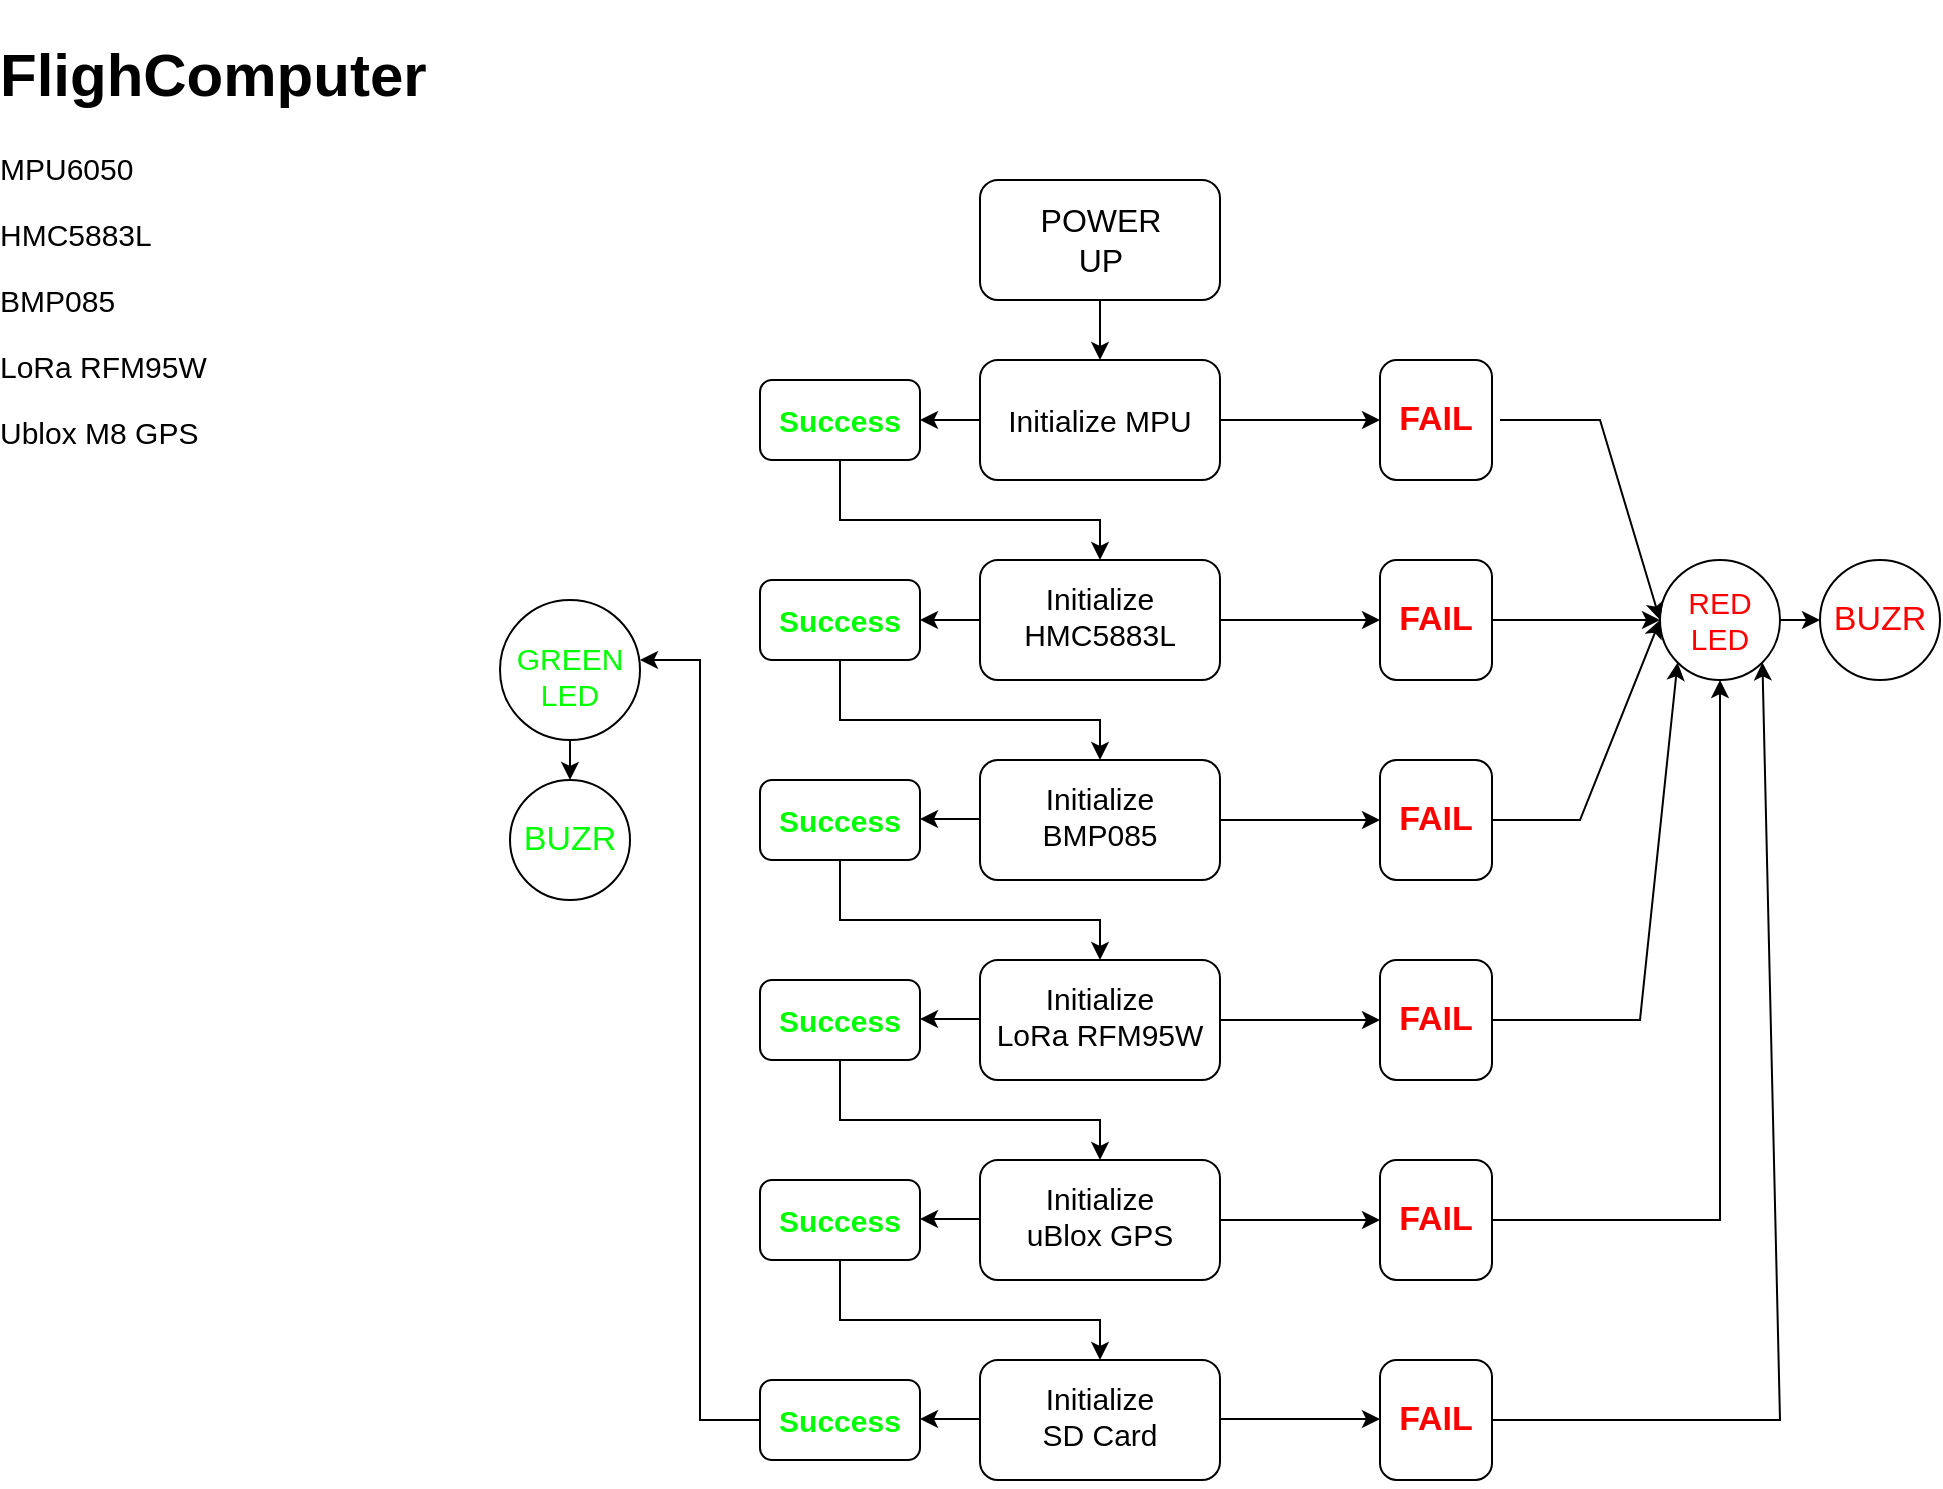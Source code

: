 <mxfile version="20.4.0" type="github">
  <diagram id="jLvyQRVTHppNXJx_sUPl" name="Page-1">
    <mxGraphModel dx="1038" dy="528" grid="1" gridSize="10" guides="1" tooltips="1" connect="1" arrows="1" fold="1" page="1" pageScale="1" pageWidth="827" pageHeight="1169" math="0" shadow="0">
      <root>
        <mxCell id="0" />
        <mxCell id="1" parent="0" />
        <mxCell id="D6W2tgMKPBSH_wXgi5Sm-6" value="" style="edgeStyle=orthogonalEdgeStyle;rounded=0;orthogonalLoop=1;jettySize=auto;html=1;fontSize=16;align=center;" parent="1" source="D6W2tgMKPBSH_wXgi5Sm-1" target="D6W2tgMKPBSH_wXgi5Sm-5" edge="1">
          <mxGeometry relative="1" as="geometry" />
        </mxCell>
        <mxCell id="D6W2tgMKPBSH_wXgi5Sm-1" value="" style="rounded=1;whiteSpace=wrap;html=1;align=center;" parent="1" vertex="1">
          <mxGeometry x="510" y="100" width="120" height="60" as="geometry" />
        </mxCell>
        <mxCell id="D6W2tgMKPBSH_wXgi5Sm-2" value="POWER UP" style="text;html=1;strokeColor=none;fillColor=none;align=center;verticalAlign=middle;whiteSpace=wrap;rounded=0;fontSize=16;" parent="1" vertex="1">
          <mxGeometry x="526" y="110" width="89" height="40" as="geometry" />
        </mxCell>
        <mxCell id="D6W2tgMKPBSH_wXgi5Sm-12" value="" style="edgeStyle=orthogonalEdgeStyle;rounded=0;orthogonalLoop=1;jettySize=auto;html=1;fontSize=15;" parent="1" source="D6W2tgMKPBSH_wXgi5Sm-5" target="D6W2tgMKPBSH_wXgi5Sm-11" edge="1">
          <mxGeometry relative="1" as="geometry" />
        </mxCell>
        <mxCell id="D6W2tgMKPBSH_wXgi5Sm-38" value="" style="edgeStyle=orthogonalEdgeStyle;rounded=0;orthogonalLoop=1;jettySize=auto;html=1;fontSize=15;fontColor=#FF0000;" parent="1" source="D6W2tgMKPBSH_wXgi5Sm-5" target="D6W2tgMKPBSH_wXgi5Sm-37" edge="1">
          <mxGeometry relative="1" as="geometry" />
        </mxCell>
        <mxCell id="D6W2tgMKPBSH_wXgi5Sm-5" value="&lt;font style=&quot;font-size: 15px;&quot;&gt;Initialize MPU &lt;br&gt;&lt;/font&gt;" style="rounded=1;whiteSpace=wrap;html=1;align=center;" parent="1" vertex="1">
          <mxGeometry x="510" y="190" width="120" height="60" as="geometry" />
        </mxCell>
        <mxCell id="D6W2tgMKPBSH_wXgi5Sm-7" style="edgeStyle=orthogonalEdgeStyle;rounded=0;orthogonalLoop=1;jettySize=auto;html=1;exitX=0.5;exitY=1;exitDx=0;exitDy=0;fontSize=15;align=center;" parent="1" source="D6W2tgMKPBSH_wXgi5Sm-5" target="D6W2tgMKPBSH_wXgi5Sm-5" edge="1">
          <mxGeometry relative="1" as="geometry" />
        </mxCell>
        <mxCell id="D6W2tgMKPBSH_wXgi5Sm-15" value="" style="edgeStyle=orthogonalEdgeStyle;rounded=0;orthogonalLoop=1;jettySize=auto;html=1;fontSize=17;fontColor=#FF0000;" parent="1" source="D6W2tgMKPBSH_wXgi5Sm-8" target="D6W2tgMKPBSH_wXgi5Sm-13" edge="1">
          <mxGeometry relative="1" as="geometry" />
        </mxCell>
        <mxCell id="D6W2tgMKPBSH_wXgi5Sm-8" value="&lt;div&gt;&lt;font style=&quot;font-size: 15px;&quot;&gt;Initialize HMC5883L&lt;/font&gt;&lt;/div&gt;&lt;div&gt;&lt;font style=&quot;font-size: 15px;&quot;&gt;&lt;br&gt;&lt;/font&gt;&lt;/div&gt;" style="rounded=1;whiteSpace=wrap;html=1;align=center;spacingTop=13;" parent="1" vertex="1">
          <mxGeometry x="510" y="290" width="120" height="60" as="geometry" />
        </mxCell>
        <mxCell id="D6W2tgMKPBSH_wXgi5Sm-10" value="&lt;h1&gt;FlighComputer&lt;/h1&gt;&lt;p&gt;MPU6050&lt;/p&gt;&lt;p&gt;HMC5883L&lt;br&gt;&lt;/p&gt;&lt;p&gt;BMP085&lt;/p&gt;&lt;p&gt;LoRa RFM95W&lt;br&gt;&lt;/p&gt;&lt;p&gt;&lt;/p&gt;&lt;p&gt;Ublox M8 GPS&lt;br&gt;&lt;/p&gt;" style="text;html=1;strokeColor=none;fillColor=none;spacing=0;spacingTop=-15;whiteSpace=wrap;overflow=hidden;rounded=0;fontSize=15;" parent="1" vertex="1">
          <mxGeometry x="20" y="20" width="230" height="240" as="geometry" />
        </mxCell>
        <mxCell id="D6W2tgMKPBSH_wXgi5Sm-11" value="&lt;font style=&quot;font-size: 17px;&quot; color=&quot;#FF0000&quot;&gt;&lt;b&gt;FAIL&lt;/b&gt;&lt;/font&gt;" style="rounded=1;whiteSpace=wrap;html=1;align=center;" parent="1" vertex="1">
          <mxGeometry x="710" y="190" width="56" height="60" as="geometry" />
        </mxCell>
        <mxCell id="D6W2tgMKPBSH_wXgi5Sm-21" value="" style="edgeStyle=orthogonalEdgeStyle;rounded=0;orthogonalLoop=1;jettySize=auto;html=1;fontSize=17;fontColor=#FF0000;entryX=0;entryY=0.5;entryDx=0;entryDy=0;" parent="1" source="D6W2tgMKPBSH_wXgi5Sm-13" target="D6W2tgMKPBSH_wXgi5Sm-54" edge="1">
          <mxGeometry relative="1" as="geometry">
            <mxPoint x="830" y="320" as="targetPoint" />
          </mxGeometry>
        </mxCell>
        <mxCell id="D6W2tgMKPBSH_wXgi5Sm-13" value="&lt;font style=&quot;font-size: 17px;&quot; color=&quot;#FF0000&quot;&gt;&lt;b&gt;FAIL&lt;/b&gt;&lt;/font&gt;" style="rounded=1;whiteSpace=wrap;html=1;align=center;" parent="1" vertex="1">
          <mxGeometry x="710" y="290" width="56" height="60" as="geometry" />
        </mxCell>
        <mxCell id="D6W2tgMKPBSH_wXgi5Sm-19" value="" style="edgeStyle=orthogonalEdgeStyle;rounded=0;orthogonalLoop=1;jettySize=auto;html=1;fontSize=17;fontColor=#FF0000;" parent="1" source="D6W2tgMKPBSH_wXgi5Sm-16" target="D6W2tgMKPBSH_wXgi5Sm-18" edge="1">
          <mxGeometry relative="1" as="geometry" />
        </mxCell>
        <mxCell id="D6W2tgMKPBSH_wXgi5Sm-16" value="&lt;div&gt;&lt;font style=&quot;font-size: 15px;&quot;&gt;Initialize &lt;br&gt;&lt;/font&gt;&lt;/div&gt;&lt;div&gt;&lt;font style=&quot;font-size: 15px;&quot;&gt;BMP085&lt;/font&gt;&lt;/div&gt;&lt;div&gt;&lt;font style=&quot;font-size: 15px;&quot;&gt;&lt;br&gt;&lt;/font&gt;&lt;/div&gt;" style="rounded=1;whiteSpace=wrap;html=1;align=center;spacingTop=13;" parent="1" vertex="1">
          <mxGeometry x="510" y="390" width="120" height="60" as="geometry" />
        </mxCell>
        <mxCell id="D6W2tgMKPBSH_wXgi5Sm-18" value="&lt;font style=&quot;font-size: 17px;&quot; color=&quot;#FF0000&quot;&gt;&lt;b&gt;FAIL&lt;/b&gt;&lt;/font&gt;" style="rounded=1;whiteSpace=wrap;html=1;align=center;" parent="1" vertex="1">
          <mxGeometry x="710" y="390" width="56" height="60" as="geometry" />
        </mxCell>
        <mxCell id="D6W2tgMKPBSH_wXgi5Sm-24" value="" style="endArrow=classic;html=1;rounded=0;fontSize=17;fontColor=#FF0000;exitX=1;exitY=0.5;exitDx=0;exitDy=0;entryX=0;entryY=0.5;entryDx=0;entryDy=0;" parent="1" source="D6W2tgMKPBSH_wXgi5Sm-18" target="D6W2tgMKPBSH_wXgi5Sm-54" edge="1">
          <mxGeometry width="50" height="50" relative="1" as="geometry">
            <mxPoint x="766" y="400" as="sourcePoint" />
            <mxPoint x="840" y="340" as="targetPoint" />
            <Array as="points">
              <mxPoint x="810" y="420" />
            </Array>
          </mxGeometry>
        </mxCell>
        <mxCell id="D6W2tgMKPBSH_wXgi5Sm-27" value="BUZR" style="ellipse;whiteSpace=wrap;html=1;aspect=fixed;fontSize=17;fontColor=#FF0000;" parent="1" vertex="1">
          <mxGeometry x="930" y="290" width="60" height="60" as="geometry" />
        </mxCell>
        <mxCell id="D6W2tgMKPBSH_wXgi5Sm-28" value="" style="endArrow=classic;html=1;rounded=0;fontSize=17;fontColor=#FF0000;entryX=0;entryY=0.5;entryDx=0;entryDy=0;" parent="1" target="D6W2tgMKPBSH_wXgi5Sm-27" edge="1">
          <mxGeometry width="50" height="50" relative="1" as="geometry">
            <mxPoint x="910" y="320" as="sourcePoint" />
            <mxPoint x="640" y="220" as="targetPoint" />
          </mxGeometry>
        </mxCell>
        <mxCell id="D6W2tgMKPBSH_wXgi5Sm-30" value="" style="edgeStyle=orthogonalEdgeStyle;rounded=0;orthogonalLoop=1;jettySize=auto;html=1;fontSize=17;fontColor=#FF0000;" parent="1" source="D6W2tgMKPBSH_wXgi5Sm-31" target="D6W2tgMKPBSH_wXgi5Sm-32" edge="1">
          <mxGeometry relative="1" as="geometry" />
        </mxCell>
        <mxCell id="D6W2tgMKPBSH_wXgi5Sm-31" value="&lt;div&gt;&lt;font style=&quot;font-size: 15px;&quot;&gt;Initialize &lt;br&gt;&lt;/font&gt;&lt;/div&gt;&lt;div style=&quot;font-size: 15px;&quot;&gt;LoRa RFM95W&lt;br&gt;&lt;/div&gt;&lt;div&gt;&lt;font style=&quot;font-size: 15px;&quot;&gt;&lt;br&gt;&lt;/font&gt;&lt;/div&gt;" style="rounded=1;whiteSpace=wrap;html=1;align=center;spacingTop=13;" parent="1" vertex="1">
          <mxGeometry x="510" y="490" width="120" height="60" as="geometry" />
        </mxCell>
        <mxCell id="D6W2tgMKPBSH_wXgi5Sm-32" value="&lt;font style=&quot;font-size: 17px;&quot; color=&quot;#FF0000&quot;&gt;&lt;b&gt;FAIL&lt;/b&gt;&lt;/font&gt;" style="rounded=1;whiteSpace=wrap;html=1;align=center;" parent="1" vertex="1">
          <mxGeometry x="710" y="490" width="56" height="60" as="geometry" />
        </mxCell>
        <mxCell id="D6W2tgMKPBSH_wXgi5Sm-34" value="" style="endArrow=classic;html=1;rounded=0;fontSize=15;fontColor=#FF0000;exitX=1;exitY=0.5;exitDx=0;exitDy=0;entryX=0;entryY=1;entryDx=0;entryDy=0;" parent="1" source="D6W2tgMKPBSH_wXgi5Sm-32" target="D6W2tgMKPBSH_wXgi5Sm-54" edge="1">
          <mxGeometry width="50" height="50" relative="1" as="geometry">
            <mxPoint x="766" y="500" as="sourcePoint" />
            <mxPoint x="880" y="350" as="targetPoint" />
            <Array as="points">
              <mxPoint x="840" y="520" />
            </Array>
          </mxGeometry>
        </mxCell>
        <mxCell id="D6W2tgMKPBSH_wXgi5Sm-37" value="&lt;b&gt;&lt;font style=&quot;font-size: 15px;&quot; color=&quot;#00FF00&quot;&gt;Success &lt;/font&gt;&lt;/b&gt;" style="rounded=1;whiteSpace=wrap;html=1;align=center;" parent="1" vertex="1">
          <mxGeometry x="400" y="200" width="80" height="40" as="geometry" />
        </mxCell>
        <mxCell id="D6W2tgMKPBSH_wXgi5Sm-39" value="" style="endArrow=classic;html=1;rounded=0;fontSize=15;fontColor=#00FF00;exitX=0.5;exitY=1;exitDx=0;exitDy=0;entryX=0.5;entryY=0;entryDx=0;entryDy=0;" parent="1" source="D6W2tgMKPBSH_wXgi5Sm-37" target="D6W2tgMKPBSH_wXgi5Sm-8" edge="1">
          <mxGeometry width="50" height="50" relative="1" as="geometry">
            <mxPoint x="420" y="380" as="sourcePoint" />
            <mxPoint x="470" y="330" as="targetPoint" />
            <Array as="points">
              <mxPoint x="440" y="270" />
              <mxPoint x="570" y="270" />
            </Array>
          </mxGeometry>
        </mxCell>
        <mxCell id="D6W2tgMKPBSH_wXgi5Sm-43" value="&lt;b&gt;&lt;font style=&quot;font-size: 15px;&quot; color=&quot;#00FF00&quot;&gt;Success &lt;/font&gt;&lt;/b&gt;" style="rounded=1;whiteSpace=wrap;html=1;align=center;" parent="1" vertex="1">
          <mxGeometry x="400" y="300" width="80" height="40" as="geometry" />
        </mxCell>
        <mxCell id="D6W2tgMKPBSH_wXgi5Sm-44" value="" style="endArrow=classic;html=1;rounded=0;fontSize=15;fontColor=#00FF00;exitX=0;exitY=0.5;exitDx=0;exitDy=0;entryX=1;entryY=0.5;entryDx=0;entryDy=0;" parent="1" source="D6W2tgMKPBSH_wXgi5Sm-8" target="D6W2tgMKPBSH_wXgi5Sm-43" edge="1">
          <mxGeometry width="50" height="50" relative="1" as="geometry">
            <mxPoint x="420" y="380" as="sourcePoint" />
            <mxPoint x="470" y="330" as="targetPoint" />
          </mxGeometry>
        </mxCell>
        <mxCell id="D6W2tgMKPBSH_wXgi5Sm-45" value="" style="endArrow=classic;html=1;rounded=0;fontSize=15;fontColor=#00FF00;exitX=0.5;exitY=1;exitDx=0;exitDy=0;entryX=0.5;entryY=0;entryDx=0;entryDy=0;" parent="1" edge="1">
          <mxGeometry width="50" height="50" relative="1" as="geometry">
            <mxPoint x="440" y="340" as="sourcePoint" />
            <mxPoint x="570" y="390" as="targetPoint" />
            <Array as="points">
              <mxPoint x="440" y="370" />
              <mxPoint x="570" y="370" />
            </Array>
          </mxGeometry>
        </mxCell>
        <mxCell id="D6W2tgMKPBSH_wXgi5Sm-46" value="&lt;b&gt;&lt;font style=&quot;font-size: 15px;&quot; color=&quot;#00FF00&quot;&gt;Success &lt;/font&gt;&lt;/b&gt;" style="rounded=1;whiteSpace=wrap;html=1;align=center;" parent="1" vertex="1">
          <mxGeometry x="400" y="400" width="80" height="40" as="geometry" />
        </mxCell>
        <mxCell id="D6W2tgMKPBSH_wXgi5Sm-48" value="" style="endArrow=classic;html=1;rounded=0;fontSize=15;fontColor=#00FF00;exitX=0.5;exitY=1;exitDx=0;exitDy=0;entryX=0.5;entryY=0;entryDx=0;entryDy=0;" parent="1" edge="1">
          <mxGeometry width="50" height="50" relative="1" as="geometry">
            <mxPoint x="440" y="440" as="sourcePoint" />
            <mxPoint x="570" y="490" as="targetPoint" />
            <Array as="points">
              <mxPoint x="440" y="470" />
              <mxPoint x="570" y="470" />
            </Array>
          </mxGeometry>
        </mxCell>
        <mxCell id="D6W2tgMKPBSH_wXgi5Sm-49" value="" style="edgeStyle=orthogonalEdgeStyle;rounded=0;orthogonalLoop=1;jettySize=auto;html=1;fontSize=17;fontColor=#FF0000;" parent="1" source="D6W2tgMKPBSH_wXgi5Sm-50" target="D6W2tgMKPBSH_wXgi5Sm-51" edge="1">
          <mxGeometry relative="1" as="geometry" />
        </mxCell>
        <mxCell id="D6W2tgMKPBSH_wXgi5Sm-50" value="&lt;div&gt;&lt;font style=&quot;font-size: 15px;&quot;&gt;Initialize &lt;br&gt;&lt;/font&gt;&lt;/div&gt;&lt;div style=&quot;font-size: 15px;&quot;&gt;uBlox GPS&lt;br&gt;&lt;/div&gt;&lt;div&gt;&lt;font style=&quot;font-size: 15px;&quot;&gt;&lt;br&gt;&lt;/font&gt;&lt;/div&gt;" style="rounded=1;whiteSpace=wrap;html=1;align=center;spacingTop=13;" parent="1" vertex="1">
          <mxGeometry x="510" y="590" width="120" height="60" as="geometry" />
        </mxCell>
        <mxCell id="D6W2tgMKPBSH_wXgi5Sm-51" value="&lt;font style=&quot;font-size: 17px;&quot; color=&quot;#FF0000&quot;&gt;&lt;b&gt;FAIL&lt;/b&gt;&lt;/font&gt;" style="rounded=1;whiteSpace=wrap;html=1;align=center;" parent="1" vertex="1">
          <mxGeometry x="710" y="590" width="56" height="60" as="geometry" />
        </mxCell>
        <mxCell id="D6W2tgMKPBSH_wXgi5Sm-54" value="&lt;font color=&quot;#FF0000&quot;&gt;RED LED&lt;br&gt;&lt;/font&gt;" style="ellipse;whiteSpace=wrap;html=1;aspect=fixed;fontSize=15;fontColor=#00FF00;" parent="1" vertex="1">
          <mxGeometry x="850" y="290" width="60" height="60" as="geometry" />
        </mxCell>
        <mxCell id="D6W2tgMKPBSH_wXgi5Sm-58" value="" style="endArrow=classic;html=1;rounded=0;fontSize=15;fontColor=#FF0000;exitX=1;exitY=0.5;exitDx=0;exitDy=0;" parent="1" source="D6W2tgMKPBSH_wXgi5Sm-51" edge="1">
          <mxGeometry width="50" height="50" relative="1" as="geometry">
            <mxPoint x="766" y="610" as="sourcePoint" />
            <mxPoint x="880" y="350" as="targetPoint" />
            <Array as="points">
              <mxPoint x="880" y="620" />
            </Array>
          </mxGeometry>
        </mxCell>
        <mxCell id="D6W2tgMKPBSH_wXgi5Sm-62" value="" style="endArrow=classic;html=1;rounded=0;fontSize=15;fontColor=#FF0000;entryX=0;entryY=0.5;entryDx=0;entryDy=0;" parent="1" target="D6W2tgMKPBSH_wXgi5Sm-54" edge="1">
          <mxGeometry width="50" height="50" relative="1" as="geometry">
            <mxPoint x="770" y="220" as="sourcePoint" />
            <mxPoint x="470" y="450" as="targetPoint" />
            <Array as="points">
              <mxPoint x="820" y="220" />
            </Array>
          </mxGeometry>
        </mxCell>
        <mxCell id="D6W2tgMKPBSH_wXgi5Sm-63" value="&lt;b&gt;&lt;font style=&quot;font-size: 15px;&quot; color=&quot;#00FF00&quot;&gt;Success &lt;/font&gt;&lt;/b&gt;" style="rounded=1;whiteSpace=wrap;html=1;align=center;" parent="1" vertex="1">
          <mxGeometry x="400" y="500" width="80" height="40" as="geometry" />
        </mxCell>
        <mxCell id="D6W2tgMKPBSH_wXgi5Sm-64" value="" style="endArrow=classic;html=1;rounded=0;fontSize=15;fontColor=#00FF00;exitX=0;exitY=0.5;exitDx=0;exitDy=0;entryX=1;entryY=0.5;entryDx=0;entryDy=0;" parent="1" edge="1">
          <mxGeometry width="50" height="50" relative="1" as="geometry">
            <mxPoint x="510" y="419.5" as="sourcePoint" />
            <mxPoint x="480" y="419.5" as="targetPoint" />
          </mxGeometry>
        </mxCell>
        <mxCell id="D6W2tgMKPBSH_wXgi5Sm-65" value="" style="endArrow=classic;html=1;rounded=0;fontSize=15;fontColor=#00FF00;exitX=0;exitY=0.5;exitDx=0;exitDy=0;entryX=1;entryY=0.5;entryDx=0;entryDy=0;" parent="1" edge="1">
          <mxGeometry width="50" height="50" relative="1" as="geometry">
            <mxPoint x="510" y="519.5" as="sourcePoint" />
            <mxPoint x="480" y="519.5" as="targetPoint" />
          </mxGeometry>
        </mxCell>
        <mxCell id="D6W2tgMKPBSH_wXgi5Sm-66" value="" style="endArrow=classic;html=1;rounded=0;fontSize=15;fontColor=#00FF00;exitX=0.5;exitY=1;exitDx=0;exitDy=0;entryX=0.5;entryY=0;entryDx=0;entryDy=0;" parent="1" edge="1">
          <mxGeometry width="50" height="50" relative="1" as="geometry">
            <mxPoint x="440" y="540" as="sourcePoint" />
            <mxPoint x="570" y="590" as="targetPoint" />
            <Array as="points">
              <mxPoint x="440" y="570" />
              <mxPoint x="570" y="570" />
            </Array>
          </mxGeometry>
        </mxCell>
        <mxCell id="D6W2tgMKPBSH_wXgi5Sm-67" value="&lt;div&gt;&lt;font style=&quot;font-size: 15px;&quot;&gt;Initialize &lt;br&gt;&lt;/font&gt;&lt;/div&gt;&lt;div style=&quot;font-size: 15px;&quot;&gt;SD Card&lt;br&gt;&lt;/div&gt;&lt;div&gt;&lt;font style=&quot;font-size: 15px;&quot;&gt;&lt;br&gt;&lt;/font&gt;&lt;/div&gt;" style="rounded=1;whiteSpace=wrap;html=1;align=center;spacingTop=13;" parent="1" vertex="1">
          <mxGeometry x="510" y="690" width="120" height="60" as="geometry" />
        </mxCell>
        <mxCell id="D6W2tgMKPBSH_wXgi5Sm-68" value="&lt;b&gt;&lt;font style=&quot;font-size: 15px;&quot; color=&quot;#00FF00&quot;&gt;Success &lt;/font&gt;&lt;/b&gt;" style="rounded=1;whiteSpace=wrap;html=1;align=center;" parent="1" vertex="1">
          <mxGeometry x="400" y="600" width="80" height="40" as="geometry" />
        </mxCell>
        <mxCell id="D6W2tgMKPBSH_wXgi5Sm-69" value="" style="endArrow=classic;html=1;rounded=0;fontSize=15;fontColor=#00FF00;exitX=0;exitY=0.5;exitDx=0;exitDy=0;entryX=1;entryY=0.5;entryDx=0;entryDy=0;" parent="1" edge="1">
          <mxGeometry width="50" height="50" relative="1" as="geometry">
            <mxPoint x="510" y="619.5" as="sourcePoint" />
            <mxPoint x="480" y="619.5" as="targetPoint" />
          </mxGeometry>
        </mxCell>
        <mxCell id="D6W2tgMKPBSH_wXgi5Sm-71" value="&lt;b&gt;&lt;font style=&quot;font-size: 15px;&quot; color=&quot;#00FF00&quot;&gt;Success &lt;/font&gt;&lt;/b&gt;" style="rounded=1;whiteSpace=wrap;html=1;align=center;" parent="1" vertex="1">
          <mxGeometry x="400" y="700" width="80" height="40" as="geometry" />
        </mxCell>
        <mxCell id="D6W2tgMKPBSH_wXgi5Sm-73" value="" style="endArrow=classic;html=1;rounded=0;fontSize=15;fontColor=#00FF00;exitX=0;exitY=0.5;exitDx=0;exitDy=0;entryX=1;entryY=0.5;entryDx=0;entryDy=0;" parent="1" edge="1">
          <mxGeometry width="50" height="50" relative="1" as="geometry">
            <mxPoint x="510" y="719.5" as="sourcePoint" />
            <mxPoint x="480" y="719.5" as="targetPoint" />
          </mxGeometry>
        </mxCell>
        <mxCell id="D6W2tgMKPBSH_wXgi5Sm-75" value="" style="endArrow=classic;html=1;rounded=0;fontSize=15;fontColor=#00FF00;exitX=0.5;exitY=1;exitDx=0;exitDy=0;entryX=0.5;entryY=0;entryDx=0;entryDy=0;" parent="1" edge="1">
          <mxGeometry width="50" height="50" relative="1" as="geometry">
            <mxPoint x="440" y="640" as="sourcePoint" />
            <mxPoint x="570" y="690" as="targetPoint" />
            <Array as="points">
              <mxPoint x="440" y="670" />
              <mxPoint x="570" y="670" />
            </Array>
          </mxGeometry>
        </mxCell>
        <mxCell id="D6W2tgMKPBSH_wXgi5Sm-77" value="&lt;font style=&quot;font-size: 17px;&quot; color=&quot;#FF0000&quot;&gt;&lt;b&gt;FAIL&lt;/b&gt;&lt;/font&gt;" style="rounded=1;whiteSpace=wrap;html=1;align=center;" parent="1" vertex="1">
          <mxGeometry x="710" y="690" width="56" height="60" as="geometry" />
        </mxCell>
        <mxCell id="D6W2tgMKPBSH_wXgi5Sm-80" value="" style="edgeStyle=orthogonalEdgeStyle;rounded=0;orthogonalLoop=1;jettySize=auto;html=1;fontSize=17;fontColor=#FF0000;" parent="1" edge="1">
          <mxGeometry relative="1" as="geometry">
            <mxPoint x="630" y="719.5" as="sourcePoint" />
            <mxPoint x="710" y="719.5" as="targetPoint" />
          </mxGeometry>
        </mxCell>
        <mxCell id="D6W2tgMKPBSH_wXgi5Sm-81" value="" style="endArrow=classic;html=1;rounded=0;fontSize=15;fontColor=#FF0000;exitX=1;exitY=0.5;exitDx=0;exitDy=0;entryX=1;entryY=1;entryDx=0;entryDy=0;" parent="1" target="D6W2tgMKPBSH_wXgi5Sm-54" edge="1">
          <mxGeometry width="50" height="50" relative="1" as="geometry">
            <mxPoint x="766" y="720" as="sourcePoint" />
            <mxPoint x="880" y="450" as="targetPoint" />
            <Array as="points">
              <mxPoint x="910" y="720" />
            </Array>
          </mxGeometry>
        </mxCell>
        <mxCell id="D6W2tgMKPBSH_wXgi5Sm-82" value="" style="endArrow=classic;html=1;rounded=0;fontSize=15;fontColor=#FF0000;exitX=0;exitY=0.5;exitDx=0;exitDy=0;" parent="1" source="D6W2tgMKPBSH_wXgi5Sm-71" edge="1">
          <mxGeometry width="50" height="50" relative="1" as="geometry">
            <mxPoint x="310" y="720" as="sourcePoint" />
            <mxPoint x="340" y="340" as="targetPoint" />
            <Array as="points">
              <mxPoint x="370" y="720" />
              <mxPoint x="370" y="340" />
            </Array>
          </mxGeometry>
        </mxCell>
        <mxCell id="D6W2tgMKPBSH_wXgi5Sm-85" value="&lt;font color=&quot;#00FF00&quot;&gt;GREEN LED&lt;br&gt;&lt;/font&gt;" style="ellipse;whiteSpace=wrap;html=1;aspect=fixed;fontSize=15;fontColor=#FF0000;spacingTop=5;" parent="1" vertex="1">
          <mxGeometry x="270" y="310" width="70" height="70" as="geometry" />
        </mxCell>
        <mxCell id="D6W2tgMKPBSH_wXgi5Sm-89" value="BUZR" style="ellipse;whiteSpace=wrap;html=1;aspect=fixed;fontSize=17;fontColor=#00FF00;" parent="1" vertex="1">
          <mxGeometry x="275" y="400" width="60" height="60" as="geometry" />
        </mxCell>
        <mxCell id="D6W2tgMKPBSH_wXgi5Sm-90" value="" style="endArrow=classic;html=1;rounded=0;fontSize=15;fontColor=#00FF00;exitX=0.5;exitY=1;exitDx=0;exitDy=0;entryX=0.5;entryY=0;entryDx=0;entryDy=0;" parent="1" source="D6W2tgMKPBSH_wXgi5Sm-85" target="D6W2tgMKPBSH_wXgi5Sm-89" edge="1">
          <mxGeometry width="50" height="50" relative="1" as="geometry">
            <mxPoint x="500" y="500" as="sourcePoint" />
            <mxPoint x="550" y="450" as="targetPoint" />
          </mxGeometry>
        </mxCell>
      </root>
    </mxGraphModel>
  </diagram>
</mxfile>

